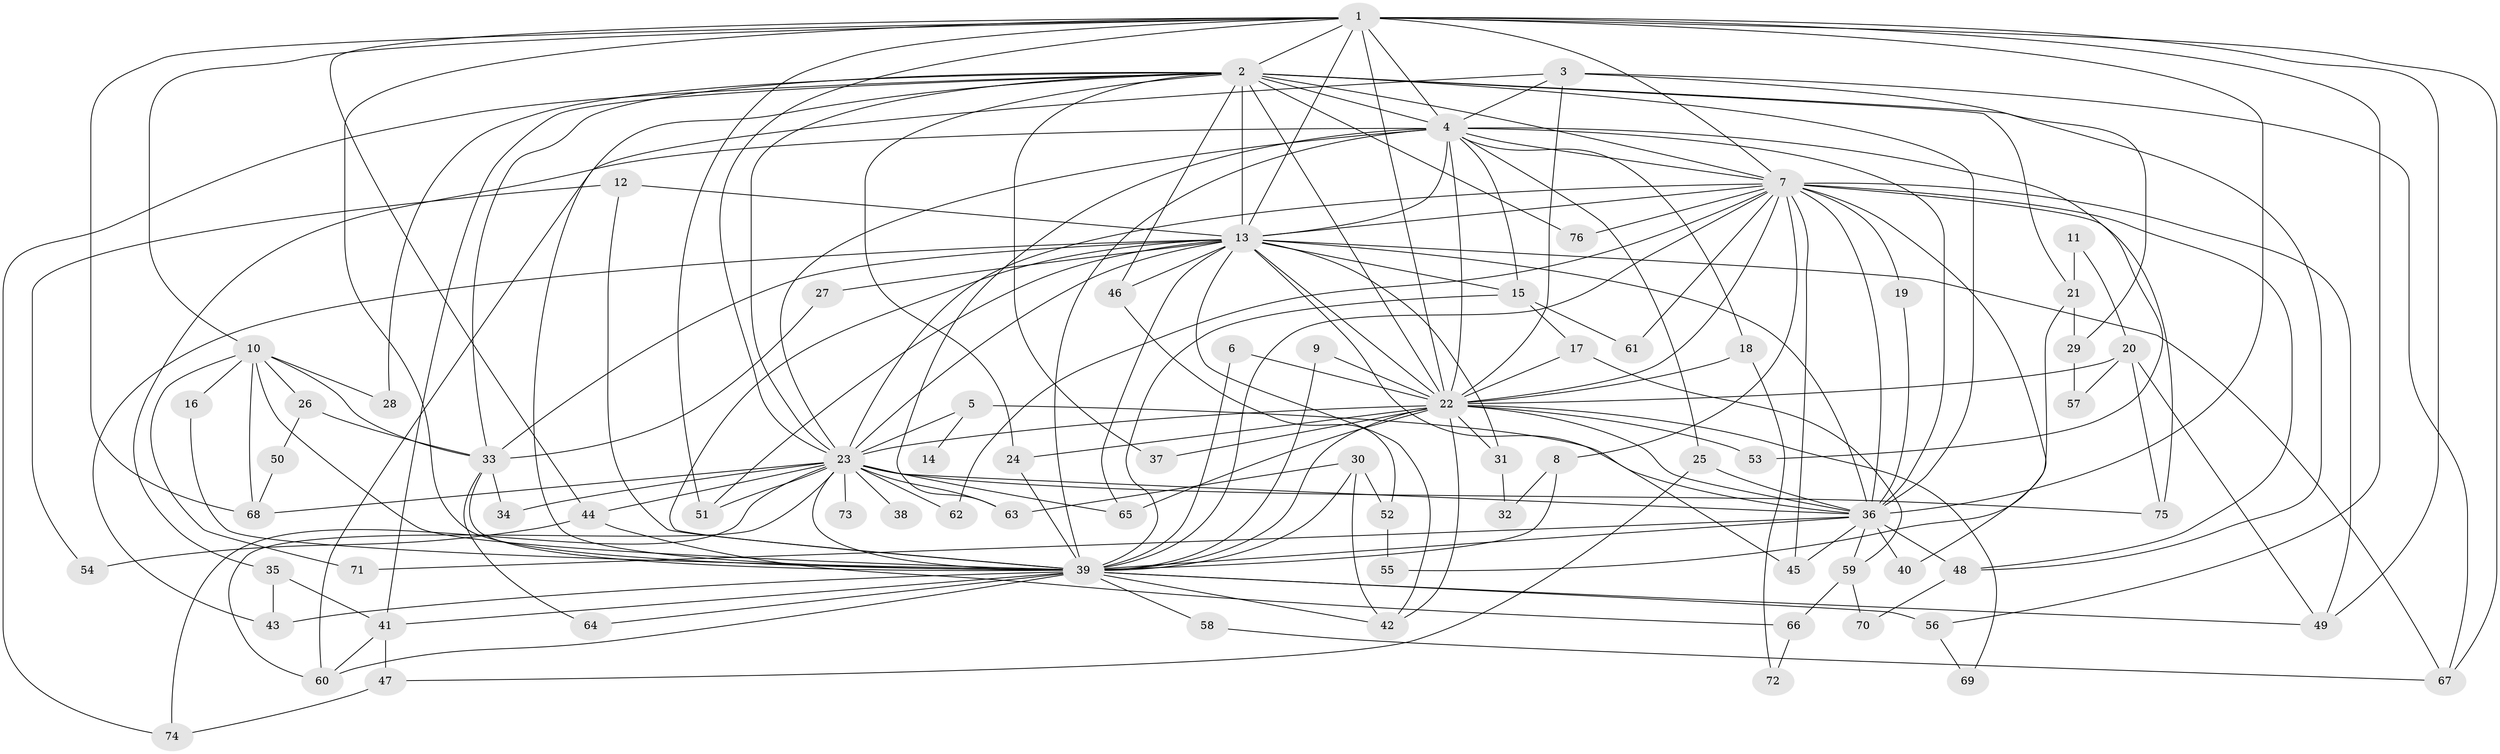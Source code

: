 // original degree distribution, {26: 0.018518518518518517, 22: 0.009259259259259259, 23: 0.009259259259259259, 20: 0.018518518518518517, 30: 0.009259259259259259, 11: 0.009259259259259259, 16: 0.009259259259259259, 18: 0.009259259259259259, 4: 0.09259259259259259, 2: 0.5277777777777778, 8: 0.009259259259259259, 6: 0.018518518518518517, 5: 0.05555555555555555, 3: 0.2037037037037037}
// Generated by graph-tools (version 1.1) at 2025/36/03/04/25 23:36:19]
// undirected, 76 vertices, 184 edges
graph export_dot {
  node [color=gray90,style=filled];
  1;
  2;
  3;
  4;
  5;
  6;
  7;
  8;
  9;
  10;
  11;
  12;
  13;
  14;
  15;
  16;
  17;
  18;
  19;
  20;
  21;
  22;
  23;
  24;
  25;
  26;
  27;
  28;
  29;
  30;
  31;
  32;
  33;
  34;
  35;
  36;
  37;
  38;
  39;
  40;
  41;
  42;
  43;
  44;
  45;
  46;
  47;
  48;
  49;
  50;
  51;
  52;
  53;
  54;
  55;
  56;
  57;
  58;
  59;
  60;
  61;
  62;
  63;
  64;
  65;
  66;
  67;
  68;
  69;
  70;
  71;
  72;
  73;
  74;
  75;
  76;
  1 -- 2 [weight=2.0];
  1 -- 4 [weight=3.0];
  1 -- 7 [weight=2.0];
  1 -- 10 [weight=1.0];
  1 -- 13 [weight=2.0];
  1 -- 22 [weight=3.0];
  1 -- 23 [weight=2.0];
  1 -- 36 [weight=2.0];
  1 -- 39 [weight=2.0];
  1 -- 44 [weight=1.0];
  1 -- 49 [weight=1.0];
  1 -- 51 [weight=1.0];
  1 -- 56 [weight=1.0];
  1 -- 67 [weight=1.0];
  1 -- 68 [weight=1.0];
  2 -- 4 [weight=1.0];
  2 -- 7 [weight=1.0];
  2 -- 13 [weight=2.0];
  2 -- 21 [weight=2.0];
  2 -- 22 [weight=1.0];
  2 -- 23 [weight=1.0];
  2 -- 24 [weight=1.0];
  2 -- 28 [weight=1.0];
  2 -- 33 [weight=1.0];
  2 -- 36 [weight=1.0];
  2 -- 37 [weight=1.0];
  2 -- 39 [weight=1.0];
  2 -- 41 [weight=1.0];
  2 -- 46 [weight=1.0];
  2 -- 48 [weight=1.0];
  2 -- 74 [weight=1.0];
  2 -- 76 [weight=1.0];
  3 -- 4 [weight=1.0];
  3 -- 22 [weight=1.0];
  3 -- 29 [weight=1.0];
  3 -- 60 [weight=1.0];
  3 -- 67 [weight=1.0];
  4 -- 7 [weight=2.0];
  4 -- 13 [weight=2.0];
  4 -- 15 [weight=1.0];
  4 -- 18 [weight=1.0];
  4 -- 22 [weight=1.0];
  4 -- 23 [weight=1.0];
  4 -- 25 [weight=1.0];
  4 -- 35 [weight=1.0];
  4 -- 36 [weight=1.0];
  4 -- 39 [weight=2.0];
  4 -- 53 [weight=1.0];
  4 -- 63 [weight=1.0];
  5 -- 14 [weight=1.0];
  5 -- 23 [weight=1.0];
  5 -- 36 [weight=1.0];
  6 -- 22 [weight=1.0];
  6 -- 39 [weight=1.0];
  7 -- 8 [weight=1.0];
  7 -- 13 [weight=1.0];
  7 -- 19 [weight=1.0];
  7 -- 22 [weight=1.0];
  7 -- 23 [weight=1.0];
  7 -- 36 [weight=1.0];
  7 -- 39 [weight=1.0];
  7 -- 40 [weight=1.0];
  7 -- 45 [weight=1.0];
  7 -- 48 [weight=1.0];
  7 -- 49 [weight=1.0];
  7 -- 61 [weight=1.0];
  7 -- 62 [weight=1.0];
  7 -- 75 [weight=1.0];
  7 -- 76 [weight=1.0];
  8 -- 32 [weight=1.0];
  8 -- 39 [weight=1.0];
  9 -- 22 [weight=1.0];
  9 -- 39 [weight=1.0];
  10 -- 16 [weight=1.0];
  10 -- 26 [weight=1.0];
  10 -- 28 [weight=1.0];
  10 -- 33 [weight=1.0];
  10 -- 39 [weight=1.0];
  10 -- 68 [weight=1.0];
  10 -- 71 [weight=1.0];
  11 -- 20 [weight=1.0];
  11 -- 21 [weight=1.0];
  12 -- 13 [weight=1.0];
  12 -- 39 [weight=1.0];
  12 -- 54 [weight=1.0];
  13 -- 15 [weight=1.0];
  13 -- 22 [weight=1.0];
  13 -- 23 [weight=1.0];
  13 -- 27 [weight=1.0];
  13 -- 31 [weight=1.0];
  13 -- 33 [weight=1.0];
  13 -- 36 [weight=1.0];
  13 -- 39 [weight=1.0];
  13 -- 42 [weight=1.0];
  13 -- 43 [weight=1.0];
  13 -- 45 [weight=1.0];
  13 -- 46 [weight=1.0];
  13 -- 51 [weight=1.0];
  13 -- 65 [weight=1.0];
  13 -- 67 [weight=1.0];
  15 -- 17 [weight=1.0];
  15 -- 39 [weight=1.0];
  15 -- 61 [weight=1.0];
  16 -- 39 [weight=1.0];
  17 -- 22 [weight=1.0];
  17 -- 59 [weight=1.0];
  18 -- 22 [weight=1.0];
  18 -- 72 [weight=1.0];
  19 -- 36 [weight=1.0];
  20 -- 22 [weight=1.0];
  20 -- 49 [weight=1.0];
  20 -- 57 [weight=1.0];
  20 -- 75 [weight=1.0];
  21 -- 29 [weight=1.0];
  21 -- 55 [weight=1.0];
  22 -- 23 [weight=2.0];
  22 -- 24 [weight=1.0];
  22 -- 31 [weight=1.0];
  22 -- 36 [weight=1.0];
  22 -- 37 [weight=1.0];
  22 -- 39 [weight=1.0];
  22 -- 42 [weight=1.0];
  22 -- 53 [weight=2.0];
  22 -- 65 [weight=1.0];
  22 -- 69 [weight=1.0];
  23 -- 34 [weight=1.0];
  23 -- 36 [weight=1.0];
  23 -- 38 [weight=1.0];
  23 -- 39 [weight=1.0];
  23 -- 44 [weight=2.0];
  23 -- 51 [weight=1.0];
  23 -- 60 [weight=1.0];
  23 -- 62 [weight=1.0];
  23 -- 63 [weight=1.0];
  23 -- 65 [weight=1.0];
  23 -- 68 [weight=1.0];
  23 -- 73 [weight=1.0];
  23 -- 74 [weight=1.0];
  23 -- 75 [weight=1.0];
  24 -- 39 [weight=1.0];
  25 -- 36 [weight=1.0];
  25 -- 47 [weight=1.0];
  26 -- 33 [weight=1.0];
  26 -- 50 [weight=1.0];
  27 -- 33 [weight=1.0];
  29 -- 57 [weight=1.0];
  30 -- 39 [weight=1.0];
  30 -- 42 [weight=1.0];
  30 -- 52 [weight=1.0];
  30 -- 63 [weight=1.0];
  31 -- 32 [weight=1.0];
  33 -- 34 [weight=1.0];
  33 -- 39 [weight=1.0];
  33 -- 64 [weight=1.0];
  35 -- 41 [weight=1.0];
  35 -- 43 [weight=1.0];
  36 -- 39 [weight=2.0];
  36 -- 40 [weight=1.0];
  36 -- 45 [weight=1.0];
  36 -- 48 [weight=1.0];
  36 -- 59 [weight=1.0];
  36 -- 71 [weight=1.0];
  39 -- 41 [weight=1.0];
  39 -- 42 [weight=1.0];
  39 -- 43 [weight=1.0];
  39 -- 49 [weight=1.0];
  39 -- 56 [weight=2.0];
  39 -- 58 [weight=1.0];
  39 -- 60 [weight=1.0];
  39 -- 64 [weight=1.0];
  41 -- 47 [weight=1.0];
  41 -- 60 [weight=1.0];
  44 -- 54 [weight=1.0];
  44 -- 66 [weight=1.0];
  46 -- 52 [weight=1.0];
  47 -- 74 [weight=1.0];
  48 -- 70 [weight=1.0];
  50 -- 68 [weight=1.0];
  52 -- 55 [weight=1.0];
  56 -- 69 [weight=1.0];
  58 -- 67 [weight=1.0];
  59 -- 66 [weight=1.0];
  59 -- 70 [weight=1.0];
  66 -- 72 [weight=1.0];
}
